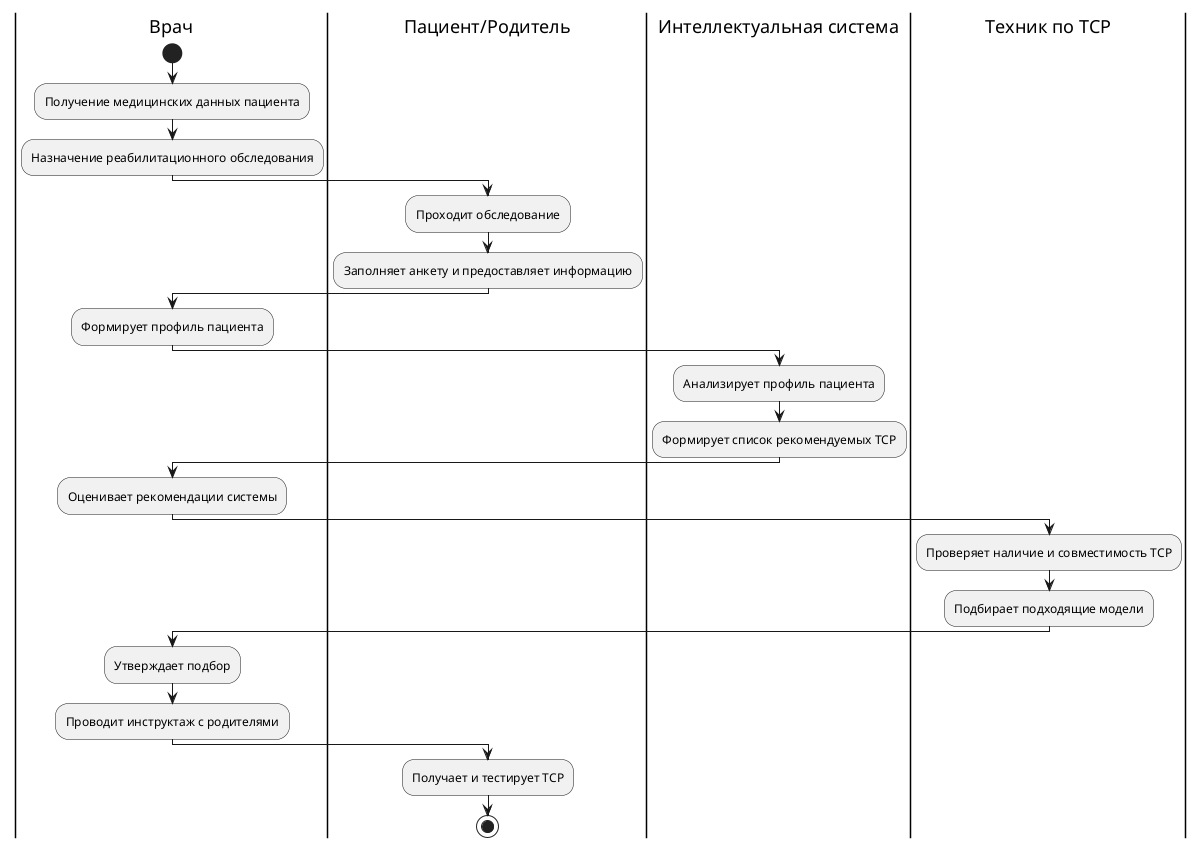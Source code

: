 @startuml
|Врач|
start
:Получение медицинских данных пациента;
:Назначение реабилитационного обследования;

|Пациент/Родитель|
:Проходит обследование;
:Заполняет анкету и предоставляет информацию;

|Врач|
:Формирует профиль пациента;

|Интеллектуальная система|
:Анализирует профиль пациента;
:Формирует список рекомендуемых ТСР;

|Врач|
:Оценивает рекомендации системы;

|Техник по ТСР|
:Проверяет наличие и совместимость ТСР;
:Подбирает подходящие модели;

|Врач|
:Утверждает подбор;
:Проводит инструктаж с родителями;

|Пациент/Родитель|
:Получает и тестирует ТСР;
stop
@enduml
